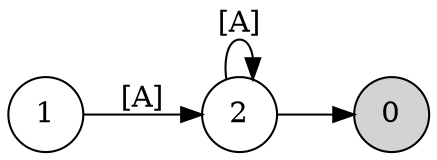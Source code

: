 digraph finite_state_machine {
        rankdir=LR;
        node [shape = circle];
        0 [  style= filled, label = "0"] ;
        1 -> 2 [ label = "[A]" ] ;
        2 -> 2 [ label = "[A]" ] ;
        2 -> 0 [ label = "" ] ;
}

